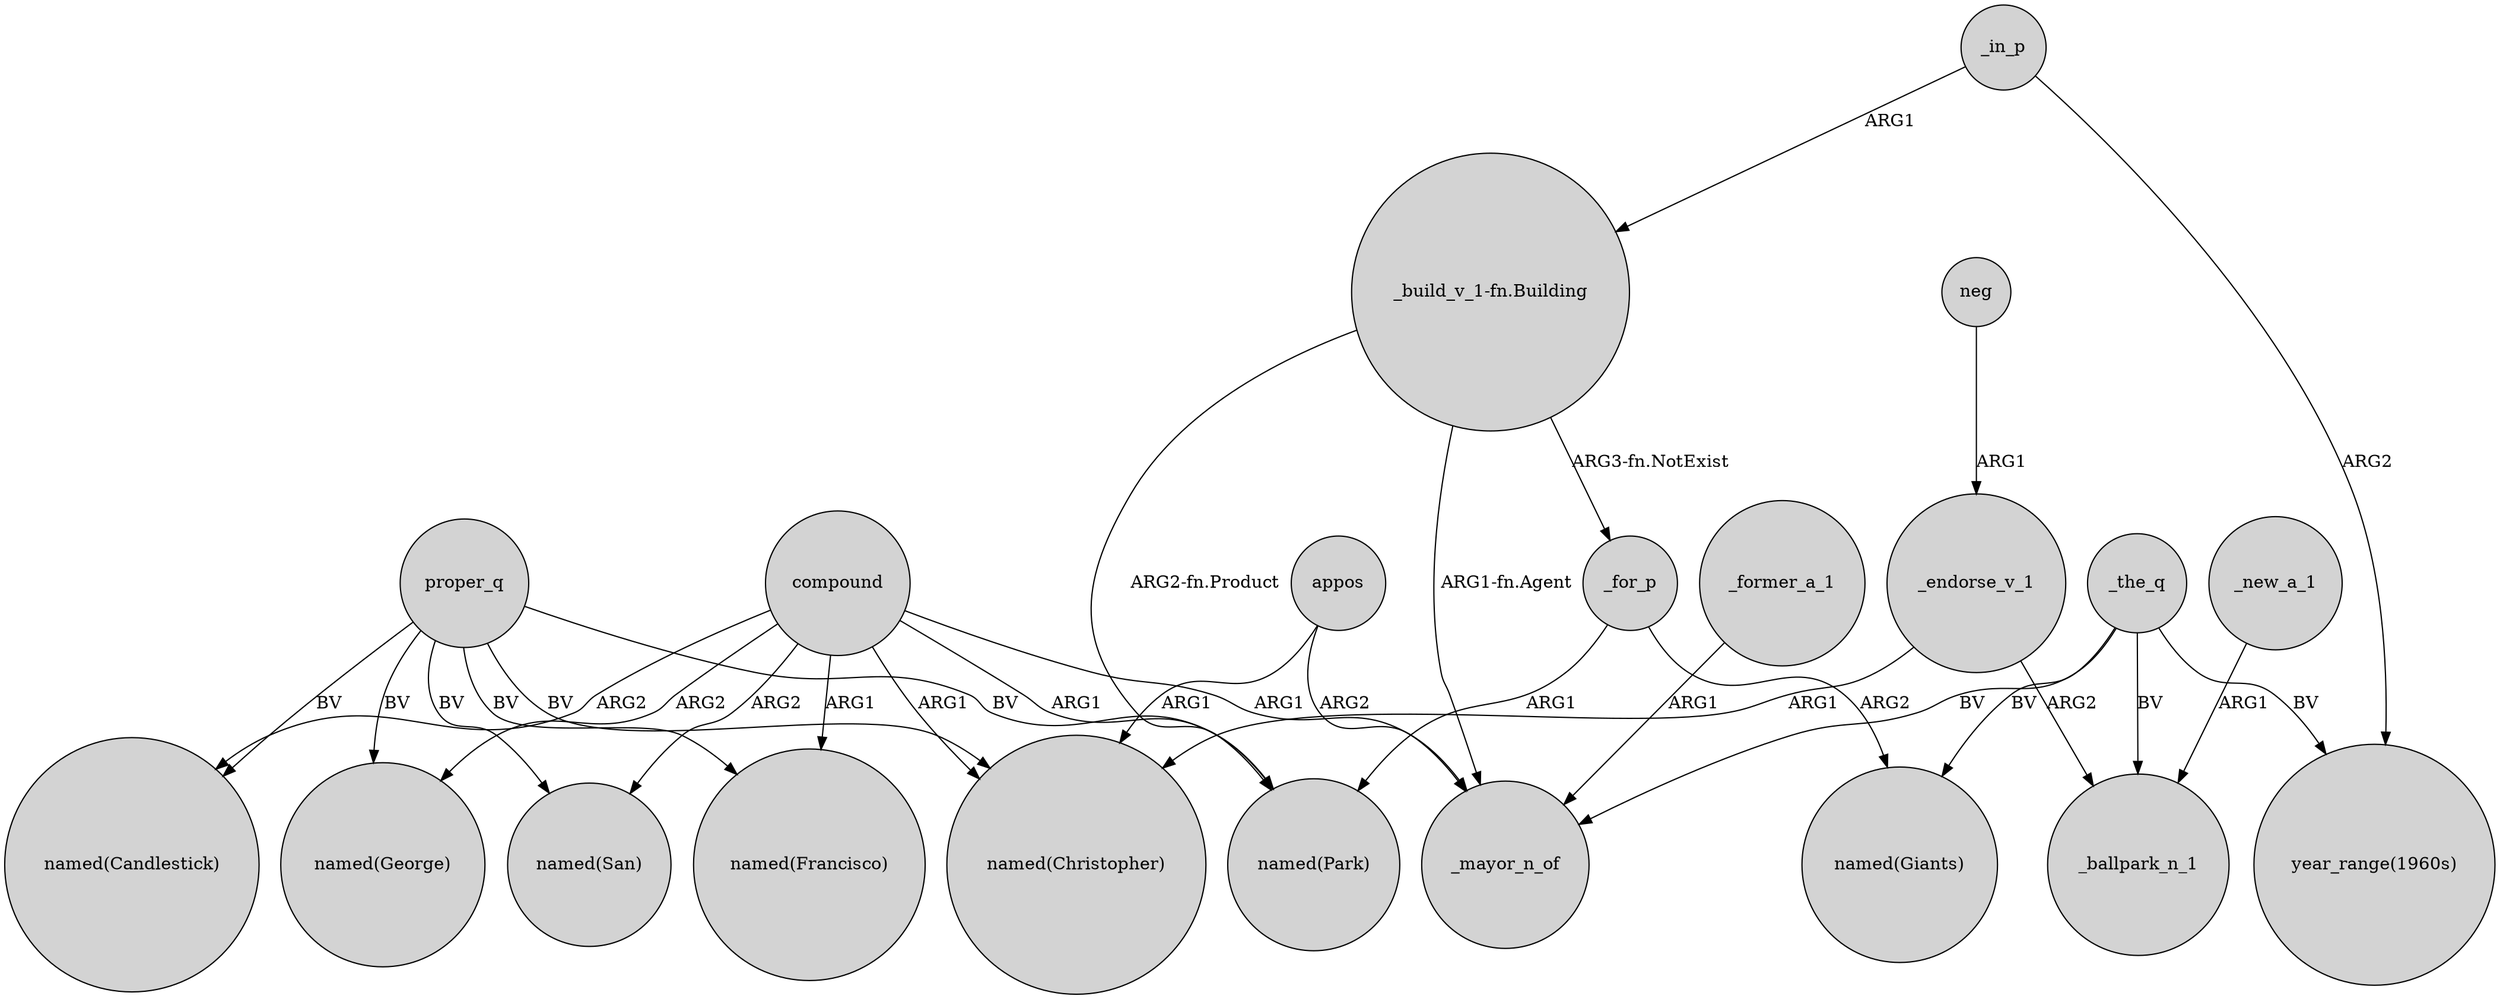 digraph {
	node [shape=circle style=filled]
	proper_q -> "named(Francisco)" [label=BV]
	compound -> "named(San)" [label=ARG2]
	"_build_v_1-fn.Building" -> _mayor_n_of [label="ARG1-fn.Agent"]
	compound -> _mayor_n_of [label=ARG1]
	_in_p -> "_build_v_1-fn.Building" [label=ARG1]
	proper_q -> "named(Christopher)" [label=BV]
	compound -> "named(George)" [label=ARG2]
	_for_p -> "named(Giants)" [label=ARG2]
	compound -> "named(Christopher)" [label=ARG1]
	_new_a_1 -> _ballpark_n_1 [label=ARG1]
	_former_a_1 -> _mayor_n_of [label=ARG1]
	appos -> _mayor_n_of [label=ARG2]
	_for_p -> "named(Park)" [label=ARG1]
	proper_q -> "named(Park)" [label=BV]
	_in_p -> "year_range(1960s)" [label=ARG2]
	_endorse_v_1 -> _ballpark_n_1 [label=ARG2]
	_the_q -> _ballpark_n_1 [label=BV]
	proper_q -> "named(Candlestick)" [label=BV]
	neg -> _endorse_v_1 [label=ARG1]
	compound -> "named(Francisco)" [label=ARG1]
	proper_q -> "named(George)" [label=BV]
	"_build_v_1-fn.Building" -> _for_p [label="ARG3-fn.NotExist"]
	"_build_v_1-fn.Building" -> "named(Park)" [label="ARG2-fn.Product"]
	appos -> "named(Christopher)" [label=ARG1]
	_the_q -> _mayor_n_of [label=BV]
	_the_q -> "named(Giants)" [label=BV]
	proper_q -> "named(San)" [label=BV]
	compound -> "named(Park)" [label=ARG1]
	_endorse_v_1 -> "named(Christopher)" [label=ARG1]
	compound -> "named(Candlestick)" [label=ARG2]
	_the_q -> "year_range(1960s)" [label=BV]
}
